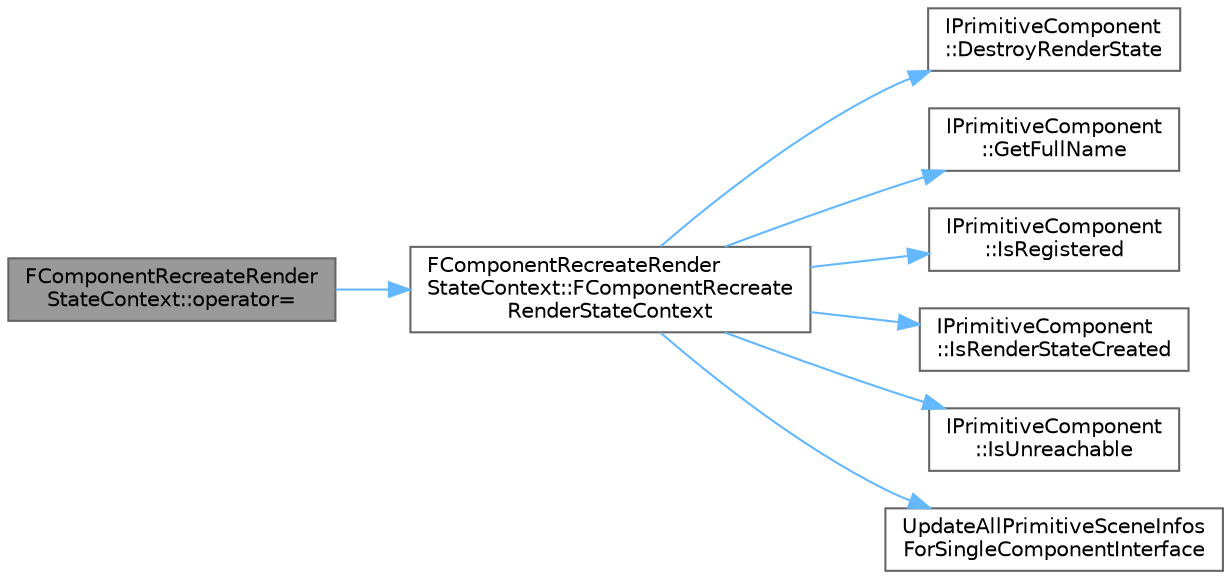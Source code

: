 digraph "FComponentRecreateRenderStateContext::operator="
{
 // INTERACTIVE_SVG=YES
 // LATEX_PDF_SIZE
  bgcolor="transparent";
  edge [fontname=Helvetica,fontsize=10,labelfontname=Helvetica,labelfontsize=10];
  node [fontname=Helvetica,fontsize=10,shape=box,height=0.2,width=0.4];
  rankdir="LR";
  Node1 [id="Node000001",label="FComponentRecreateRender\lStateContext::operator=",height=0.2,width=0.4,color="gray40", fillcolor="grey60", style="filled", fontcolor="black",tooltip=" "];
  Node1 -> Node2 [id="edge1_Node000001_Node000002",color="steelblue1",style="solid",tooltip=" "];
  Node2 [id="Node000002",label="FComponentRecreateRender\lStateContext::FComponentRecreate\lRenderStateContext",height=0.2,width=0.4,color="grey40", fillcolor="white", style="filled",URL="$d6/d3d/classFComponentRecreateRenderStateContext.html#a4315493f2e81463bd730eab680696f3c",tooltip=" "];
  Node2 -> Node3 [id="edge2_Node000002_Node000003",color="steelblue1",style="solid",tooltip=" "];
  Node3 [id="Node000003",label="IPrimitiveComponent\l::DestroyRenderState",height=0.2,width=0.4,color="grey40", fillcolor="white", style="filled",URL="$de/df3/classIPrimitiveComponent.html#ac250f51f224daca269dd394648ecc9ec",tooltip=" "];
  Node2 -> Node4 [id="edge3_Node000002_Node000004",color="steelblue1",style="solid",tooltip=" "];
  Node4 [id="Node000004",label="IPrimitiveComponent\l::GetFullName",height=0.2,width=0.4,color="grey40", fillcolor="white", style="filled",URL="$de/df3/classIPrimitiveComponent.html#a2b79f09dbfb5c79f5f31f691f8255ae9",tooltip=" "];
  Node2 -> Node5 [id="edge4_Node000002_Node000005",color="steelblue1",style="solid",tooltip=" "];
  Node5 [id="Node000005",label="IPrimitiveComponent\l::IsRegistered",height=0.2,width=0.4,color="grey40", fillcolor="white", style="filled",URL="$de/df3/classIPrimitiveComponent.html#a5535288264959d5338f671a216e8b1af",tooltip=" "];
  Node2 -> Node6 [id="edge5_Node000002_Node000006",color="steelblue1",style="solid",tooltip=" "];
  Node6 [id="Node000006",label="IPrimitiveComponent\l::IsRenderStateCreated",height=0.2,width=0.4,color="grey40", fillcolor="white", style="filled",URL="$de/df3/classIPrimitiveComponent.html#aee5331b82459d430f604a5dbd1ac0833",tooltip=" "];
  Node2 -> Node7 [id="edge6_Node000002_Node000007",color="steelblue1",style="solid",tooltip=" "];
  Node7 [id="Node000007",label="IPrimitiveComponent\l::IsUnreachable",height=0.2,width=0.4,color="grey40", fillcolor="white", style="filled",URL="$de/df3/classIPrimitiveComponent.html#a431a4666d7c09300b80a33d5010e77eb",tooltip=" "];
  Node2 -> Node8 [id="edge7_Node000002_Node000008",color="steelblue1",style="solid",tooltip=" "];
  Node8 [id="Node000008",label="UpdateAllPrimitiveSceneInfos\lForSingleComponentInterface",height=0.2,width=0.4,color="grey40", fillcolor="white", style="filled",URL="$da/db1/ActorComponent_8h.html#a89be32edb21b2b277c72c300183faf21",tooltip=" "];
}
